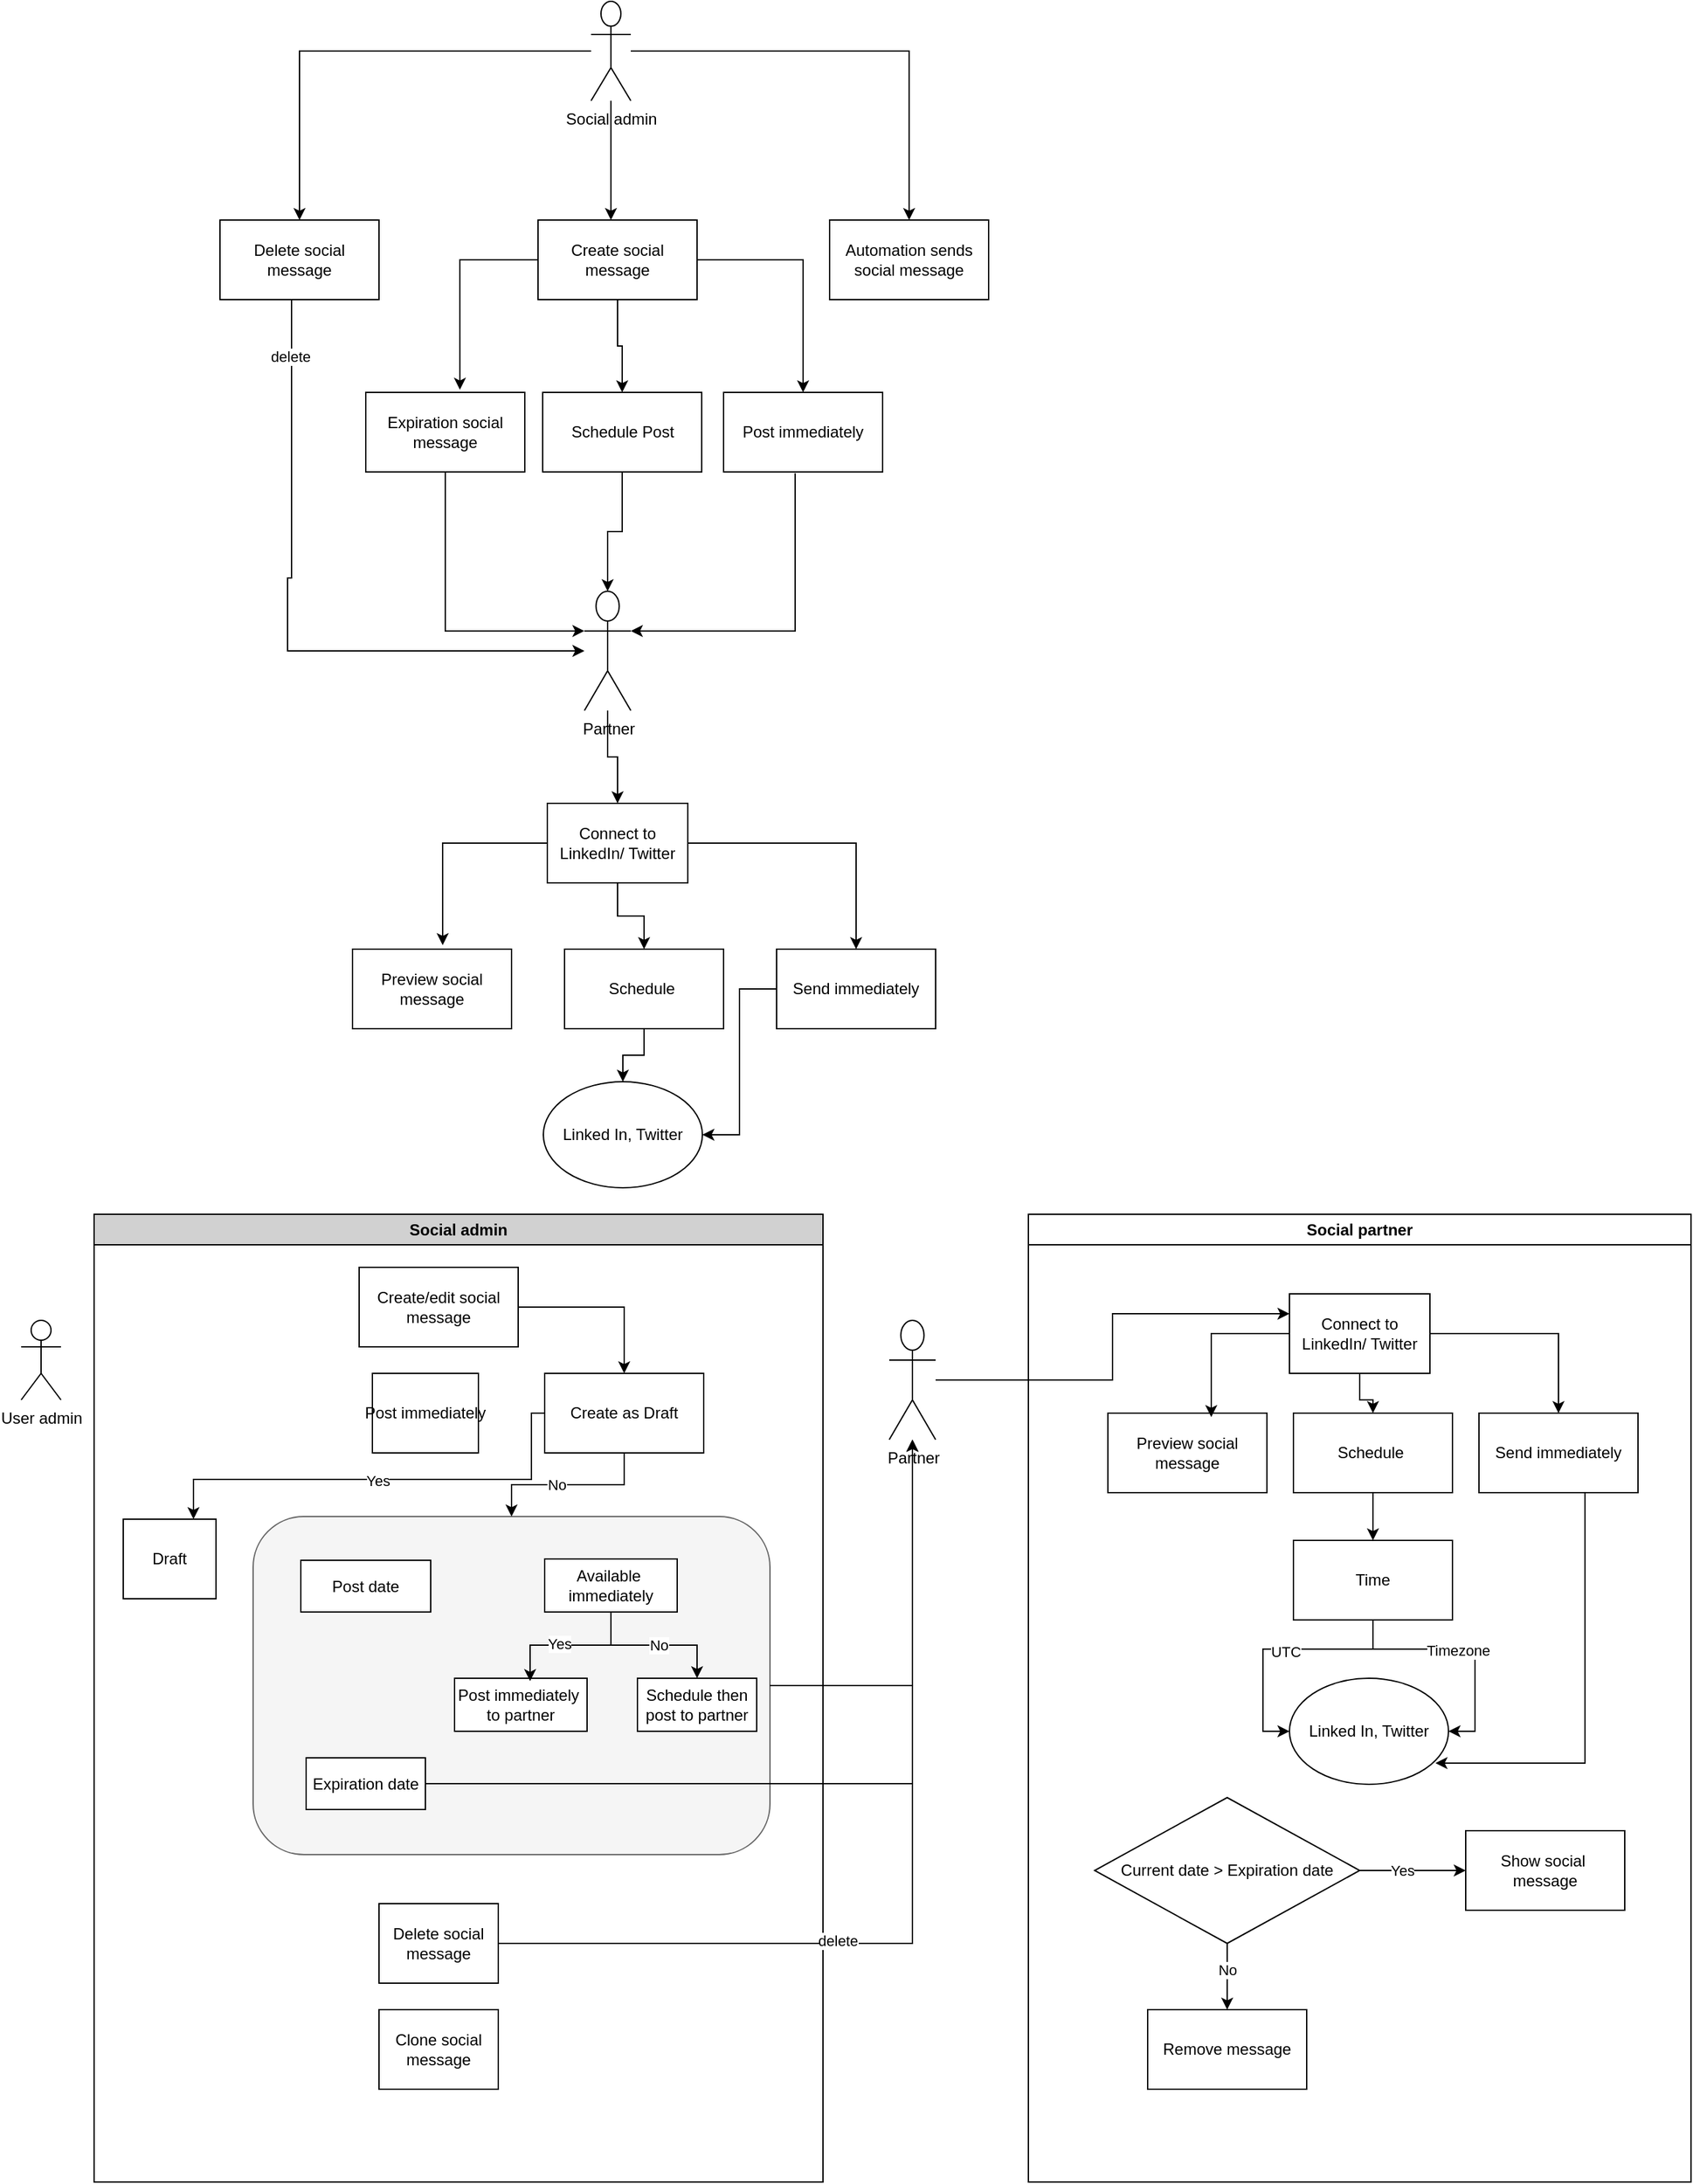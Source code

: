 <mxfile version="24.2.3" type="github">
  <diagram id="C5RBs43oDa-KdzZeNtuy" name="Page-1">
    <mxGraphModel dx="1687" dy="936" grid="1" gridSize="10" guides="1" tooltips="1" connect="1" arrows="1" fold="1" page="1" pageScale="1" pageWidth="827" pageHeight="1169" math="0" shadow="0">
      <root>
        <mxCell id="WIyWlLk6GJQsqaUBKTNV-0" />
        <mxCell id="WIyWlLk6GJQsqaUBKTNV-1" parent="WIyWlLk6GJQsqaUBKTNV-0" />
        <mxCell id="4X7qDC7bWwn_3lRSi59M-50" style="edgeStyle=orthogonalEdgeStyle;rounded=0;orthogonalLoop=1;jettySize=auto;html=1;entryX=0.5;entryY=0;entryDx=0;entryDy=0;" edge="1" parent="WIyWlLk6GJQsqaUBKTNV-1" source="4X7qDC7bWwn_3lRSi59M-1" target="4X7qDC7bWwn_3lRSi59M-31">
          <mxGeometry relative="1" as="geometry" />
        </mxCell>
        <mxCell id="4X7qDC7bWwn_3lRSi59M-52" style="edgeStyle=orthogonalEdgeStyle;rounded=0;orthogonalLoop=1;jettySize=auto;html=1;entryX=0.5;entryY=0;entryDx=0;entryDy=0;" edge="1" parent="WIyWlLk6GJQsqaUBKTNV-1" source="4X7qDC7bWwn_3lRSi59M-1" target="4X7qDC7bWwn_3lRSi59M-38">
          <mxGeometry relative="1" as="geometry" />
        </mxCell>
        <mxCell id="4X7qDC7bWwn_3lRSi59M-1" value="Social admin" style="shape=umlActor;verticalLabelPosition=bottom;verticalAlign=top;html=1;outlineConnect=0;" vertex="1" parent="WIyWlLk6GJQsqaUBKTNV-1">
          <mxGeometry x="450" y="15" width="30" height="75" as="geometry" />
        </mxCell>
        <mxCell id="4X7qDC7bWwn_3lRSi59M-57" style="edgeStyle=orthogonalEdgeStyle;rounded=0;orthogonalLoop=1;jettySize=auto;html=1;entryX=0.5;entryY=0;entryDx=0;entryDy=0;" edge="1" parent="WIyWlLk6GJQsqaUBKTNV-1" source="4X7qDC7bWwn_3lRSi59M-8" target="4X7qDC7bWwn_3lRSi59M-11">
          <mxGeometry relative="1" as="geometry" />
        </mxCell>
        <mxCell id="4X7qDC7bWwn_3lRSi59M-58" style="edgeStyle=orthogonalEdgeStyle;rounded=0;orthogonalLoop=1;jettySize=auto;html=1;entryX=0.5;entryY=0;entryDx=0;entryDy=0;" edge="1" parent="WIyWlLk6GJQsqaUBKTNV-1" source="4X7qDC7bWwn_3lRSi59M-8" target="4X7qDC7bWwn_3lRSi59M-9">
          <mxGeometry relative="1" as="geometry" />
        </mxCell>
        <mxCell id="4X7qDC7bWwn_3lRSi59M-8" value="Create social message" style="rounded=0;whiteSpace=wrap;html=1;" vertex="1" parent="WIyWlLk6GJQsqaUBKTNV-1">
          <mxGeometry x="410" y="180" width="120" height="60" as="geometry" />
        </mxCell>
        <mxCell id="4X7qDC7bWwn_3lRSi59M-9" value="Post&amp;nbsp;immediately" style="rounded=0;whiteSpace=wrap;html=1;" vertex="1" parent="WIyWlLk6GJQsqaUBKTNV-1">
          <mxGeometry x="550" y="310" width="120" height="60" as="geometry" />
        </mxCell>
        <mxCell id="4X7qDC7bWwn_3lRSi59M-60" style="edgeStyle=orthogonalEdgeStyle;rounded=0;orthogonalLoop=1;jettySize=auto;html=1;entryX=0.5;entryY=0;entryDx=0;entryDy=0;entryPerimeter=0;" edge="1" parent="WIyWlLk6GJQsqaUBKTNV-1" source="4X7qDC7bWwn_3lRSi59M-11" target="4X7qDC7bWwn_3lRSi59M-14">
          <mxGeometry relative="1" as="geometry">
            <mxPoint x="474" y="440" as="targetPoint" />
          </mxGeometry>
        </mxCell>
        <mxCell id="4X7qDC7bWwn_3lRSi59M-11" value="Schedule Post" style="rounded=0;whiteSpace=wrap;html=1;" vertex="1" parent="WIyWlLk6GJQsqaUBKTNV-1">
          <mxGeometry x="413.5" y="310" width="120" height="60" as="geometry" />
        </mxCell>
        <mxCell id="4X7qDC7bWwn_3lRSi59M-62" style="edgeStyle=orthogonalEdgeStyle;rounded=0;orthogonalLoop=1;jettySize=auto;html=1;entryX=0.5;entryY=0;entryDx=0;entryDy=0;" edge="1" parent="WIyWlLk6GJQsqaUBKTNV-1" source="4X7qDC7bWwn_3lRSi59M-14" target="4X7qDC7bWwn_3lRSi59M-40">
          <mxGeometry relative="1" as="geometry" />
        </mxCell>
        <mxCell id="4X7qDC7bWwn_3lRSi59M-14" value="Partner" style="shape=umlActor;verticalLabelPosition=bottom;verticalAlign=top;html=1;outlineConnect=0;" vertex="1" parent="WIyWlLk6GJQsqaUBKTNV-1">
          <mxGeometry x="445" y="460" width="35" height="90" as="geometry" />
        </mxCell>
        <mxCell id="4X7qDC7bWwn_3lRSi59M-19" value="Linked In, Twitter" style="ellipse;whiteSpace=wrap;html=1;" vertex="1" parent="WIyWlLk6GJQsqaUBKTNV-1">
          <mxGeometry x="414" y="830" width="120" height="80" as="geometry" />
        </mxCell>
        <mxCell id="4X7qDC7bWwn_3lRSi59M-68" style="edgeStyle=orthogonalEdgeStyle;rounded=0;orthogonalLoop=1;jettySize=auto;html=1;entryX=1;entryY=0.5;entryDx=0;entryDy=0;" edge="1" parent="WIyWlLk6GJQsqaUBKTNV-1" source="4X7qDC7bWwn_3lRSi59M-20" target="4X7qDC7bWwn_3lRSi59M-19">
          <mxGeometry relative="1" as="geometry" />
        </mxCell>
        <mxCell id="4X7qDC7bWwn_3lRSi59M-20" value="Send&amp;nbsp;immediately" style="whiteSpace=wrap;html=1;verticalAlign=middle;align=center;" vertex="1" parent="WIyWlLk6GJQsqaUBKTNV-1">
          <mxGeometry x="590" y="730" width="120" height="60" as="geometry" />
        </mxCell>
        <mxCell id="4X7qDC7bWwn_3lRSi59M-67" value="" style="edgeStyle=orthogonalEdgeStyle;rounded=0;orthogonalLoop=1;jettySize=auto;html=1;" edge="1" parent="WIyWlLk6GJQsqaUBKTNV-1" source="4X7qDC7bWwn_3lRSi59M-22" target="4X7qDC7bWwn_3lRSi59M-19">
          <mxGeometry relative="1" as="geometry" />
        </mxCell>
        <mxCell id="4X7qDC7bWwn_3lRSi59M-22" value="Schedule&amp;nbsp;" style="whiteSpace=wrap;html=1;verticalAlign=middle;" vertex="1" parent="WIyWlLk6GJQsqaUBKTNV-1">
          <mxGeometry x="430" y="730" width="120" height="60" as="geometry" />
        </mxCell>
        <mxCell id="4X7qDC7bWwn_3lRSi59M-69" style="edgeStyle=orthogonalEdgeStyle;rounded=0;orthogonalLoop=1;jettySize=auto;html=1;exitX=0.45;exitY=1;exitDx=0;exitDy=0;exitPerimeter=0;" edge="1" parent="WIyWlLk6GJQsqaUBKTNV-1" source="4X7qDC7bWwn_3lRSi59M-31" target="4X7qDC7bWwn_3lRSi59M-14">
          <mxGeometry relative="1" as="geometry">
            <mxPoint x="60" y="270" as="sourcePoint" />
            <mxPoint x="220" y="570" as="targetPoint" />
            <Array as="points">
              <mxPoint x="224" y="450" />
              <mxPoint x="221" y="450" />
              <mxPoint x="221" y="505" />
            </Array>
          </mxGeometry>
        </mxCell>
        <mxCell id="4X7qDC7bWwn_3lRSi59M-70" value="delete" style="edgeLabel;html=1;align=center;verticalAlign=middle;resizable=0;points=[];" vertex="1" connectable="0" parent="4X7qDC7bWwn_3lRSi59M-69">
          <mxGeometry x="-0.825" y="-1" relative="1" as="geometry">
            <mxPoint as="offset" />
          </mxGeometry>
        </mxCell>
        <mxCell id="4X7qDC7bWwn_3lRSi59M-31" value="Delete social message" style="rounded=0;whiteSpace=wrap;html=1;" vertex="1" parent="WIyWlLk6GJQsqaUBKTNV-1">
          <mxGeometry x="170" y="180" width="120" height="60" as="geometry" />
        </mxCell>
        <mxCell id="4X7qDC7bWwn_3lRSi59M-38" value="Automation sends social message" style="rounded=0;whiteSpace=wrap;html=1;" vertex="1" parent="WIyWlLk6GJQsqaUBKTNV-1">
          <mxGeometry x="630" y="180" width="120" height="60" as="geometry" />
        </mxCell>
        <mxCell id="4X7qDC7bWwn_3lRSi59M-63" value="" style="edgeStyle=orthogonalEdgeStyle;rounded=0;orthogonalLoop=1;jettySize=auto;html=1;" edge="1" parent="WIyWlLk6GJQsqaUBKTNV-1" source="4X7qDC7bWwn_3lRSi59M-40" target="4X7qDC7bWwn_3lRSi59M-22">
          <mxGeometry relative="1" as="geometry" />
        </mxCell>
        <mxCell id="4X7qDC7bWwn_3lRSi59M-64" style="edgeStyle=orthogonalEdgeStyle;rounded=0;orthogonalLoop=1;jettySize=auto;html=1;entryX=0.5;entryY=0;entryDx=0;entryDy=0;" edge="1" parent="WIyWlLk6GJQsqaUBKTNV-1" source="4X7qDC7bWwn_3lRSi59M-40" target="4X7qDC7bWwn_3lRSi59M-20">
          <mxGeometry relative="1" as="geometry" />
        </mxCell>
        <mxCell id="4X7qDC7bWwn_3lRSi59M-65" style="edgeStyle=orthogonalEdgeStyle;rounded=0;orthogonalLoop=1;jettySize=auto;html=1;entryX=0.567;entryY=-0.05;entryDx=0;entryDy=0;entryPerimeter=0;" edge="1" parent="WIyWlLk6GJQsqaUBKTNV-1" source="4X7qDC7bWwn_3lRSi59M-40" target="4X7qDC7bWwn_3lRSi59M-44">
          <mxGeometry relative="1" as="geometry">
            <mxPoint x="360" y="720" as="targetPoint" />
          </mxGeometry>
        </mxCell>
        <mxCell id="4X7qDC7bWwn_3lRSi59M-40" value="Connect to LinkedIn/ Twitter" style="whiteSpace=wrap;html=1;verticalAlign=middle;" vertex="1" parent="WIyWlLk6GJQsqaUBKTNV-1">
          <mxGeometry x="417" y="620" width="106" height="60" as="geometry" />
        </mxCell>
        <mxCell id="4X7qDC7bWwn_3lRSi59M-44" value="Preview social message" style="whiteSpace=wrap;html=1;verticalAlign=middle;" vertex="1" parent="WIyWlLk6GJQsqaUBKTNV-1">
          <mxGeometry x="270" y="730" width="120" height="60" as="geometry" />
        </mxCell>
        <mxCell id="4X7qDC7bWwn_3lRSi59M-59" style="edgeStyle=orthogonalEdgeStyle;rounded=0;orthogonalLoop=1;jettySize=auto;html=1;exitX=0.5;exitY=1;exitDx=0;exitDy=0;entryX=0;entryY=0.333;entryDx=0;entryDy=0;entryPerimeter=0;" edge="1" parent="WIyWlLk6GJQsqaUBKTNV-1" source="4X7qDC7bWwn_3lRSi59M-48" target="4X7qDC7bWwn_3lRSi59M-14">
          <mxGeometry relative="1" as="geometry" />
        </mxCell>
        <mxCell id="4X7qDC7bWwn_3lRSi59M-48" value="Expiration social message" style="rounded=0;whiteSpace=wrap;html=1;" vertex="1" parent="WIyWlLk6GJQsqaUBKTNV-1">
          <mxGeometry x="280" y="310" width="120" height="60" as="geometry" />
        </mxCell>
        <mxCell id="4X7qDC7bWwn_3lRSi59M-53" style="edgeStyle=orthogonalEdgeStyle;rounded=0;orthogonalLoop=1;jettySize=auto;html=1;" edge="1" parent="WIyWlLk6GJQsqaUBKTNV-1" source="4X7qDC7bWwn_3lRSi59M-1">
          <mxGeometry relative="1" as="geometry">
            <mxPoint x="465" y="180" as="targetPoint" />
          </mxGeometry>
        </mxCell>
        <mxCell id="4X7qDC7bWwn_3lRSi59M-54" style="edgeStyle=orthogonalEdgeStyle;rounded=0;orthogonalLoop=1;jettySize=auto;html=1;entryX=0.592;entryY=-0.033;entryDx=0;entryDy=0;entryPerimeter=0;" edge="1" parent="WIyWlLk6GJQsqaUBKTNV-1" source="4X7qDC7bWwn_3lRSi59M-8" target="4X7qDC7bWwn_3lRSi59M-48">
          <mxGeometry relative="1" as="geometry" />
        </mxCell>
        <mxCell id="4X7qDC7bWwn_3lRSi59M-61" style="edgeStyle=orthogonalEdgeStyle;rounded=0;orthogonalLoop=1;jettySize=auto;html=1;entryX=1;entryY=0.333;entryDx=0;entryDy=0;entryPerimeter=0;exitX=0.45;exitY=1.017;exitDx=0;exitDy=0;exitPerimeter=0;" edge="1" parent="WIyWlLk6GJQsqaUBKTNV-1" source="4X7qDC7bWwn_3lRSi59M-9" target="4X7qDC7bWwn_3lRSi59M-14">
          <mxGeometry relative="1" as="geometry" />
        </mxCell>
        <mxCell id="4X7qDC7bWwn_3lRSi59M-73" value="Social admin" style="swimlane;whiteSpace=wrap;html=1;labelBackgroundColor=none;fillColor=#d1d1d1;" vertex="1" parent="WIyWlLk6GJQsqaUBKTNV-1">
          <mxGeometry x="75" y="930" width="550" height="730" as="geometry">
            <mxRectangle x="450" y="1010" width="140" height="30" as="alternateBounds" />
          </mxGeometry>
        </mxCell>
        <mxCell id="4X7qDC7bWwn_3lRSi59M-138" value="" style="rounded=1;whiteSpace=wrap;html=1;labelBackgroundColor=#d00b0b;fillColor=#f5f5f5;strokeColor=#666666;fontColor=#333333;" vertex="1" parent="4X7qDC7bWwn_3lRSi59M-73">
          <mxGeometry x="120" y="228" width="390" height="255" as="geometry" />
        </mxCell>
        <mxCell id="4X7qDC7bWwn_3lRSi59M-88" value="Delete social message" style="rounded=0;whiteSpace=wrap;html=1;" vertex="1" parent="4X7qDC7bWwn_3lRSi59M-73">
          <mxGeometry x="215" y="520" width="90" height="60" as="geometry" />
        </mxCell>
        <mxCell id="4X7qDC7bWwn_3lRSi59M-91" value="" style="edgeStyle=orthogonalEdgeStyle;rounded=0;orthogonalLoop=1;jettySize=auto;html=1;" edge="1" parent="4X7qDC7bWwn_3lRSi59M-73" source="4X7qDC7bWwn_3lRSi59M-89" target="4X7qDC7bWwn_3lRSi59M-90">
          <mxGeometry relative="1" as="geometry" />
        </mxCell>
        <mxCell id="4X7qDC7bWwn_3lRSi59M-89" value="Create/edit social message" style="rounded=0;whiteSpace=wrap;html=1;" vertex="1" parent="4X7qDC7bWwn_3lRSi59M-73">
          <mxGeometry x="200" y="40" width="120" height="60" as="geometry" />
        </mxCell>
        <mxCell id="4X7qDC7bWwn_3lRSi59M-96" value="" style="edgeStyle=orthogonalEdgeStyle;rounded=0;orthogonalLoop=1;jettySize=auto;html=1;" edge="1" parent="4X7qDC7bWwn_3lRSi59M-73" source="4X7qDC7bWwn_3lRSi59M-90" target="4X7qDC7bWwn_3lRSi59M-94">
          <mxGeometry relative="1" as="geometry">
            <Array as="points">
              <mxPoint x="330" y="150" />
              <mxPoint x="330" y="200" />
              <mxPoint x="75" y="200" />
            </Array>
          </mxGeometry>
        </mxCell>
        <mxCell id="4X7qDC7bWwn_3lRSi59M-99" value="Yes" style="edgeLabel;html=1;align=center;verticalAlign=middle;resizable=0;points=[];" vertex="1" connectable="0" parent="4X7qDC7bWwn_3lRSi59M-96">
          <mxGeometry x="0.024" y="1" relative="1" as="geometry">
            <mxPoint as="offset" />
          </mxGeometry>
        </mxCell>
        <mxCell id="4X7qDC7bWwn_3lRSi59M-98" style="edgeStyle=orthogonalEdgeStyle;rounded=0;orthogonalLoop=1;jettySize=auto;html=1;entryX=0.5;entryY=0;entryDx=0;entryDy=0;" edge="1" parent="4X7qDC7bWwn_3lRSi59M-73" source="4X7qDC7bWwn_3lRSi59M-90" target="4X7qDC7bWwn_3lRSi59M-138">
          <mxGeometry relative="1" as="geometry" />
        </mxCell>
        <mxCell id="4X7qDC7bWwn_3lRSi59M-100" value="No" style="edgeLabel;html=1;align=center;verticalAlign=middle;resizable=0;points=[];" vertex="1" connectable="0" parent="4X7qDC7bWwn_3lRSi59M-98">
          <mxGeometry x="0.136" relative="1" as="geometry">
            <mxPoint as="offset" />
          </mxGeometry>
        </mxCell>
        <mxCell id="4X7qDC7bWwn_3lRSi59M-90" value="Create as Draft" style="rounded=0;whiteSpace=wrap;html=1;" vertex="1" parent="4X7qDC7bWwn_3lRSi59M-73">
          <mxGeometry x="340" y="120" width="120" height="60" as="geometry" />
        </mxCell>
        <mxCell id="4X7qDC7bWwn_3lRSi59M-94" value="Draft" style="rounded=0;whiteSpace=wrap;html=1;" vertex="1" parent="4X7qDC7bWwn_3lRSi59M-73">
          <mxGeometry x="22" y="230" width="70" height="60" as="geometry" />
        </mxCell>
        <mxCell id="4X7qDC7bWwn_3lRSi59M-141" style="edgeStyle=orthogonalEdgeStyle;rounded=0;orthogonalLoop=1;jettySize=auto;html=1;entryX=0.5;entryY=0;entryDx=0;entryDy=0;" edge="1" parent="4X7qDC7bWwn_3lRSi59M-73" source="4X7qDC7bWwn_3lRSi59M-97" target="4X7qDC7bWwn_3lRSi59M-129">
          <mxGeometry relative="1" as="geometry" />
        </mxCell>
        <mxCell id="4X7qDC7bWwn_3lRSi59M-144" value="No" style="edgeLabel;html=1;align=center;verticalAlign=middle;resizable=0;points=[];" vertex="1" connectable="0" parent="4X7qDC7bWwn_3lRSi59M-141">
          <mxGeometry x="0.057" relative="1" as="geometry">
            <mxPoint as="offset" />
          </mxGeometry>
        </mxCell>
        <mxCell id="4X7qDC7bWwn_3lRSi59M-97" value="Available&amp;nbsp;&lt;div&gt;immediately&lt;/div&gt;" style="rounded=0;whiteSpace=wrap;html=1;" vertex="1" parent="4X7qDC7bWwn_3lRSi59M-73">
          <mxGeometry x="340" y="260" width="100" height="40" as="geometry" />
        </mxCell>
        <mxCell id="4X7qDC7bWwn_3lRSi59M-121" value="Post&amp;nbsp;immediately" style="rounded=0;whiteSpace=wrap;html=1;" vertex="1" parent="4X7qDC7bWwn_3lRSi59M-73">
          <mxGeometry x="210" y="120" width="80" height="60" as="geometry" />
        </mxCell>
        <mxCell id="4X7qDC7bWwn_3lRSi59M-125" value="Post immediately&amp;nbsp;&lt;div&gt;to partner&lt;/div&gt;" style="whiteSpace=wrap;html=1;rounded=0;" vertex="1" parent="4X7qDC7bWwn_3lRSi59M-73">
          <mxGeometry x="272" y="350" width="100" height="40" as="geometry" />
        </mxCell>
        <mxCell id="4X7qDC7bWwn_3lRSi59M-129" value="Schedule then post to partner" style="whiteSpace=wrap;html=1;rounded=0;" vertex="1" parent="4X7qDC7bWwn_3lRSi59M-73">
          <mxGeometry x="410" y="350" width="90" height="40" as="geometry" />
        </mxCell>
        <mxCell id="4X7qDC7bWwn_3lRSi59M-139" value="Post date" style="rounded=0;whiteSpace=wrap;html=1;" vertex="1" parent="4X7qDC7bWwn_3lRSi59M-73">
          <mxGeometry x="156" y="261" width="98" height="39" as="geometry" />
        </mxCell>
        <mxCell id="4X7qDC7bWwn_3lRSi59M-140" value="Expiration date" style="rounded=0;whiteSpace=wrap;html=1;" vertex="1" parent="4X7qDC7bWwn_3lRSi59M-73">
          <mxGeometry x="160" y="410" width="90" height="39" as="geometry" />
        </mxCell>
        <mxCell id="4X7qDC7bWwn_3lRSi59M-143" style="edgeStyle=orthogonalEdgeStyle;rounded=0;orthogonalLoop=1;jettySize=auto;html=1;entryX=0.57;entryY=0.054;entryDx=0;entryDy=0;entryPerimeter=0;" edge="1" parent="4X7qDC7bWwn_3lRSi59M-73" source="4X7qDC7bWwn_3lRSi59M-97" target="4X7qDC7bWwn_3lRSi59M-125">
          <mxGeometry relative="1" as="geometry" />
        </mxCell>
        <mxCell id="4X7qDC7bWwn_3lRSi59M-145" value="Yes" style="edgeLabel;html=1;align=center;verticalAlign=middle;resizable=0;points=[];" vertex="1" connectable="0" parent="4X7qDC7bWwn_3lRSi59M-143">
          <mxGeometry x="0.14" y="-1" relative="1" as="geometry">
            <mxPoint as="offset" />
          </mxGeometry>
        </mxCell>
        <mxCell id="4X7qDC7bWwn_3lRSi59M-151" value="Clone social message" style="rounded=0;whiteSpace=wrap;html=1;" vertex="1" parent="4X7qDC7bWwn_3lRSi59M-73">
          <mxGeometry x="215" y="600" width="90" height="60" as="geometry" />
        </mxCell>
        <mxCell id="4X7qDC7bWwn_3lRSi59M-81" value="User admin" style="shape=umlActor;verticalLabelPosition=bottom;verticalAlign=top;html=1;outlineConnect=0;" vertex="1" parent="WIyWlLk6GJQsqaUBKTNV-1">
          <mxGeometry x="20" y="1010" width="30" height="60" as="geometry" />
        </mxCell>
        <mxCell id="4X7qDC7bWwn_3lRSi59M-101" value="Social partner" style="swimlane;whiteSpace=wrap;html=1;startSize=23;" vertex="1" parent="WIyWlLk6GJQsqaUBKTNV-1">
          <mxGeometry x="780" y="930" width="500" height="730" as="geometry" />
        </mxCell>
        <mxCell id="4X7qDC7bWwn_3lRSi59M-113" value="" style="edgeStyle=orthogonalEdgeStyle;rounded=0;orthogonalLoop=1;jettySize=auto;html=1;" edge="1" parent="4X7qDC7bWwn_3lRSi59M-101" source="4X7qDC7bWwn_3lRSi59M-105" target="4X7qDC7bWwn_3lRSi59M-109">
          <mxGeometry relative="1" as="geometry" />
        </mxCell>
        <mxCell id="4X7qDC7bWwn_3lRSi59M-114" style="edgeStyle=orthogonalEdgeStyle;rounded=0;orthogonalLoop=1;jettySize=auto;html=1;entryX=0.5;entryY=0;entryDx=0;entryDy=0;" edge="1" parent="4X7qDC7bWwn_3lRSi59M-101" source="4X7qDC7bWwn_3lRSi59M-105" target="4X7qDC7bWwn_3lRSi59M-110">
          <mxGeometry relative="1" as="geometry" />
        </mxCell>
        <mxCell id="4X7qDC7bWwn_3lRSi59M-105" value="Connect to LinkedIn/ Twitter" style="whiteSpace=wrap;html=1;verticalAlign=middle;" vertex="1" parent="4X7qDC7bWwn_3lRSi59M-101">
          <mxGeometry x="197" y="60" width="106" height="60" as="geometry" />
        </mxCell>
        <mxCell id="4X7qDC7bWwn_3lRSi59M-108" value="Preview social message" style="whiteSpace=wrap;html=1;verticalAlign=middle;" vertex="1" parent="4X7qDC7bWwn_3lRSi59M-101">
          <mxGeometry x="60" y="150" width="120" height="60" as="geometry" />
        </mxCell>
        <mxCell id="4X7qDC7bWwn_3lRSi59M-162" value="" style="edgeStyle=orthogonalEdgeStyle;rounded=0;orthogonalLoop=1;jettySize=auto;html=1;" edge="1" parent="4X7qDC7bWwn_3lRSi59M-101" source="4X7qDC7bWwn_3lRSi59M-109" target="4X7qDC7bWwn_3lRSi59M-161">
          <mxGeometry relative="1" as="geometry" />
        </mxCell>
        <mxCell id="4X7qDC7bWwn_3lRSi59M-109" value="Schedule&amp;nbsp;" style="whiteSpace=wrap;html=1;verticalAlign=middle;" vertex="1" parent="4X7qDC7bWwn_3lRSi59M-101">
          <mxGeometry x="200" y="150" width="120" height="60" as="geometry" />
        </mxCell>
        <mxCell id="4X7qDC7bWwn_3lRSi59M-110" value="Send&amp;nbsp;immediately" style="whiteSpace=wrap;html=1;verticalAlign=middle;align=center;" vertex="1" parent="4X7qDC7bWwn_3lRSi59M-101">
          <mxGeometry x="340" y="150" width="120" height="60" as="geometry" />
        </mxCell>
        <mxCell id="4X7qDC7bWwn_3lRSi59M-112" style="edgeStyle=orthogonalEdgeStyle;rounded=0;orthogonalLoop=1;jettySize=auto;html=1;entryX=0.65;entryY=0.05;entryDx=0;entryDy=0;entryPerimeter=0;" edge="1" parent="4X7qDC7bWwn_3lRSi59M-101" source="4X7qDC7bWwn_3lRSi59M-105" target="4X7qDC7bWwn_3lRSi59M-108">
          <mxGeometry relative="1" as="geometry" />
        </mxCell>
        <mxCell id="4X7qDC7bWwn_3lRSi59M-115" value="Linked In, Twitter" style="ellipse;whiteSpace=wrap;html=1;" vertex="1" parent="4X7qDC7bWwn_3lRSi59M-101">
          <mxGeometry x="197" y="350" width="120" height="80" as="geometry" />
        </mxCell>
        <mxCell id="4X7qDC7bWwn_3lRSi59M-156" value="" style="edgeStyle=orthogonalEdgeStyle;rounded=0;orthogonalLoop=1;jettySize=auto;html=1;" edge="1" parent="4X7qDC7bWwn_3lRSi59M-101" source="4X7qDC7bWwn_3lRSi59M-154" target="4X7qDC7bWwn_3lRSi59M-155">
          <mxGeometry relative="1" as="geometry" />
        </mxCell>
        <mxCell id="4X7qDC7bWwn_3lRSi59M-159" value="Yes" style="edgeLabel;html=1;align=center;verticalAlign=middle;resizable=0;points=[];" vertex="1" connectable="0" parent="4X7qDC7bWwn_3lRSi59M-156">
          <mxGeometry x="-0.198" relative="1" as="geometry">
            <mxPoint as="offset" />
          </mxGeometry>
        </mxCell>
        <mxCell id="4X7qDC7bWwn_3lRSi59M-158" value="" style="edgeStyle=orthogonalEdgeStyle;rounded=0;orthogonalLoop=1;jettySize=auto;html=1;" edge="1" parent="4X7qDC7bWwn_3lRSi59M-101" source="4X7qDC7bWwn_3lRSi59M-154" target="4X7qDC7bWwn_3lRSi59M-157">
          <mxGeometry relative="1" as="geometry" />
        </mxCell>
        <mxCell id="4X7qDC7bWwn_3lRSi59M-160" value="No" style="edgeLabel;html=1;align=center;verticalAlign=middle;resizable=0;points=[];" vertex="1" connectable="0" parent="4X7qDC7bWwn_3lRSi59M-158">
          <mxGeometry x="-0.205" relative="1" as="geometry">
            <mxPoint as="offset" />
          </mxGeometry>
        </mxCell>
        <mxCell id="4X7qDC7bWwn_3lRSi59M-154" value="Current date &amp;gt; Expiration date" style="rhombus;whiteSpace=wrap;html=1;" vertex="1" parent="4X7qDC7bWwn_3lRSi59M-101">
          <mxGeometry x="50" y="440" width="200" height="110" as="geometry" />
        </mxCell>
        <mxCell id="4X7qDC7bWwn_3lRSi59M-155" value="Show social&amp;nbsp;&lt;div&gt;message&lt;/div&gt;" style="whiteSpace=wrap;html=1;" vertex="1" parent="4X7qDC7bWwn_3lRSi59M-101">
          <mxGeometry x="330" y="465" width="120" height="60" as="geometry" />
        </mxCell>
        <mxCell id="4X7qDC7bWwn_3lRSi59M-157" value="Remove message" style="whiteSpace=wrap;html=1;" vertex="1" parent="4X7qDC7bWwn_3lRSi59M-101">
          <mxGeometry x="90" y="600" width="120" height="60" as="geometry" />
        </mxCell>
        <mxCell id="4X7qDC7bWwn_3lRSi59M-164" style="edgeStyle=orthogonalEdgeStyle;rounded=0;orthogonalLoop=1;jettySize=auto;html=1;entryX=0;entryY=0.5;entryDx=0;entryDy=0;" edge="1" parent="4X7qDC7bWwn_3lRSi59M-101" source="4X7qDC7bWwn_3lRSi59M-161" target="4X7qDC7bWwn_3lRSi59M-115">
          <mxGeometry relative="1" as="geometry" />
        </mxCell>
        <mxCell id="4X7qDC7bWwn_3lRSi59M-167" value="UTC" style="edgeLabel;html=1;align=center;verticalAlign=middle;resizable=0;points=[];" vertex="1" connectable="0" parent="4X7qDC7bWwn_3lRSi59M-164">
          <mxGeometry x="-0.06" y="2" relative="1" as="geometry">
            <mxPoint as="offset" />
          </mxGeometry>
        </mxCell>
        <mxCell id="4X7qDC7bWwn_3lRSi59M-165" style="edgeStyle=orthogonalEdgeStyle;rounded=0;orthogonalLoop=1;jettySize=auto;html=1;entryX=1;entryY=0.5;entryDx=0;entryDy=0;" edge="1" parent="4X7qDC7bWwn_3lRSi59M-101" source="4X7qDC7bWwn_3lRSi59M-161" target="4X7qDC7bWwn_3lRSi59M-115">
          <mxGeometry relative="1" as="geometry">
            <mxPoint x="370" y="390" as="targetPoint" />
          </mxGeometry>
        </mxCell>
        <mxCell id="4X7qDC7bWwn_3lRSi59M-168" value="Timezone" style="edgeLabel;html=1;align=center;verticalAlign=middle;resizable=0;points=[];" vertex="1" connectable="0" parent="4X7qDC7bWwn_3lRSi59M-165">
          <mxGeometry x="-0.055" y="-1" relative="1" as="geometry">
            <mxPoint as="offset" />
          </mxGeometry>
        </mxCell>
        <mxCell id="4X7qDC7bWwn_3lRSi59M-161" value="Time" style="rounded=0;whiteSpace=wrap;html=1;" vertex="1" parent="4X7qDC7bWwn_3lRSi59M-101">
          <mxGeometry x="200" y="246" width="120" height="60" as="geometry" />
        </mxCell>
        <mxCell id="4X7qDC7bWwn_3lRSi59M-166" style="edgeStyle=orthogonalEdgeStyle;rounded=0;orthogonalLoop=1;jettySize=auto;html=1;entryX=0.918;entryY=0.8;entryDx=0;entryDy=0;entryPerimeter=0;" edge="1" parent="4X7qDC7bWwn_3lRSi59M-101" source="4X7qDC7bWwn_3lRSi59M-110" target="4X7qDC7bWwn_3lRSi59M-115">
          <mxGeometry relative="1" as="geometry">
            <Array as="points">
              <mxPoint x="420" y="414" />
            </Array>
          </mxGeometry>
        </mxCell>
        <mxCell id="4X7qDC7bWwn_3lRSi59M-148" style="edgeStyle=orthogonalEdgeStyle;rounded=0;orthogonalLoop=1;jettySize=auto;html=1;entryX=0;entryY=0.25;entryDx=0;entryDy=0;" edge="1" parent="WIyWlLk6GJQsqaUBKTNV-1" source="4X7qDC7bWwn_3lRSi59M-147" target="4X7qDC7bWwn_3lRSi59M-105">
          <mxGeometry relative="1" as="geometry">
            <mxPoint x="800" y="1275" as="targetPoint" />
          </mxGeometry>
        </mxCell>
        <mxCell id="4X7qDC7bWwn_3lRSi59M-147" value="Partner" style="shape=umlActor;verticalLabelPosition=bottom;verticalAlign=top;html=1;outlineConnect=0;" vertex="1" parent="WIyWlLk6GJQsqaUBKTNV-1">
          <mxGeometry x="675" y="1010" width="35" height="90" as="geometry" />
        </mxCell>
        <mxCell id="4X7qDC7bWwn_3lRSi59M-146" style="edgeStyle=orthogonalEdgeStyle;rounded=0;orthogonalLoop=1;jettySize=auto;html=1;" edge="1" parent="WIyWlLk6GJQsqaUBKTNV-1" source="4X7qDC7bWwn_3lRSi59M-138" target="4X7qDC7bWwn_3lRSi59M-147">
          <mxGeometry relative="1" as="geometry">
            <mxPoint x="680" y="1285.5" as="targetPoint" />
          </mxGeometry>
        </mxCell>
        <mxCell id="4X7qDC7bWwn_3lRSi59M-149" style="edgeStyle=orthogonalEdgeStyle;rounded=0;orthogonalLoop=1;jettySize=auto;html=1;" edge="1" parent="WIyWlLk6GJQsqaUBKTNV-1" source="4X7qDC7bWwn_3lRSi59M-88" target="4X7qDC7bWwn_3lRSi59M-147">
          <mxGeometry relative="1" as="geometry">
            <mxPoint x="690" y="1280" as="targetPoint" />
          </mxGeometry>
        </mxCell>
        <mxCell id="4X7qDC7bWwn_3lRSi59M-150" value="delete" style="edgeLabel;html=1;align=center;verticalAlign=middle;resizable=0;points=[];" vertex="1" connectable="0" parent="4X7qDC7bWwn_3lRSi59M-149">
          <mxGeometry x="-0.262" y="2" relative="1" as="geometry">
            <mxPoint as="offset" />
          </mxGeometry>
        </mxCell>
        <mxCell id="4X7qDC7bWwn_3lRSi59M-152" style="edgeStyle=orthogonalEdgeStyle;rounded=0;orthogonalLoop=1;jettySize=auto;html=1;" edge="1" parent="WIyWlLk6GJQsqaUBKTNV-1" source="4X7qDC7bWwn_3lRSi59M-140" target="4X7qDC7bWwn_3lRSi59M-147">
          <mxGeometry relative="1" as="geometry" />
        </mxCell>
      </root>
    </mxGraphModel>
  </diagram>
</mxfile>
